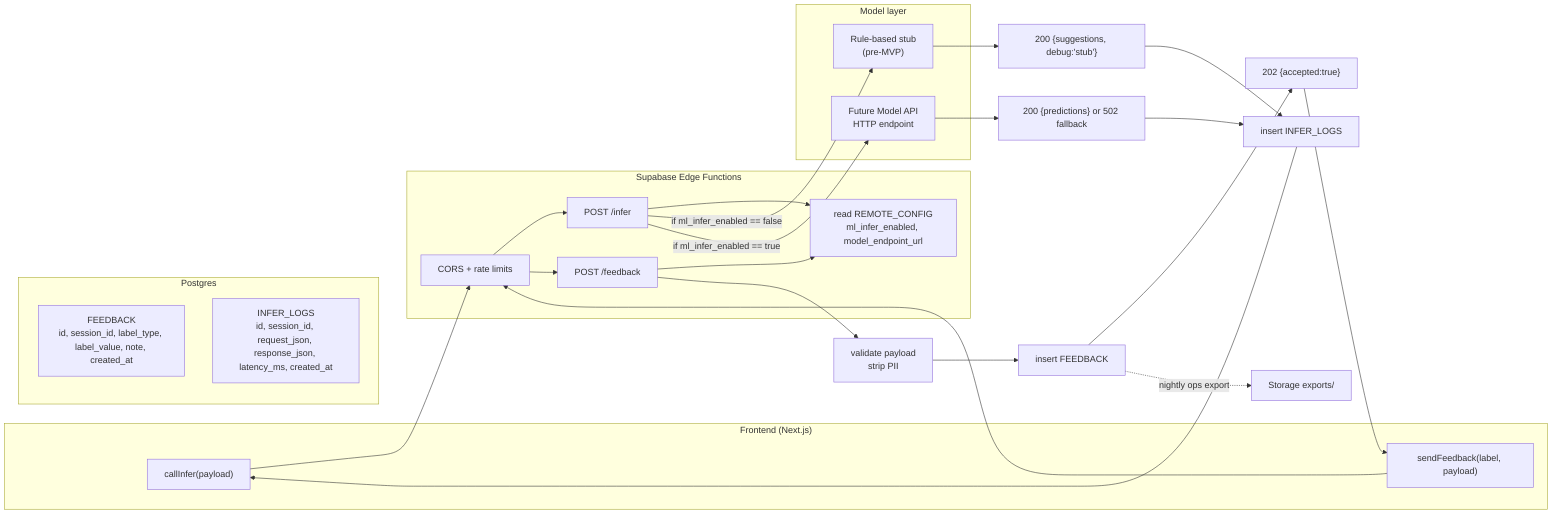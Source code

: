 flowchart LR
  %% ===== ML-READY API (separate view) =====

  subgraph client["Frontend (Next.js)"]
    fe_call_infer["callInfer(payload)"]
    fe_send_feedback["sendFeedback(label, payload)"]
  end

  subgraph edge["Supabase Edge Functions"]
    cors["CORS + rate limits"]
    infer["POST /infer"]
    feedback["POST /feedback"]
    cfg["read REMOTE_CONFIG\nml_infer_enabled, model_endpoint_url"]
  end

  subgraph db["Postgres"]
    tbl_feedback["FEEDBACK\nid, session_id, label_type, label_value, note, created_at"]
    tbl_infer["INFER_LOGS\nid, session_id, request_json, response_json, latency_ms, created_at"]
  end

  subgraph model["Model layer"]
    stub["Rule-based stub\n(pre-MVP)"]
    future["Future Model API\nHTTP endpoint"]
  end

  %% FE -> Edge
  fe_call_infer --> cors --> infer
  fe_send_feedback --> cors --> feedback

  %% Edge reads config
  infer --> cfg
  feedback --> cfg

  %% Infer path
  infer -->|"if ml_infer_enabled == false"| stub
  infer -->|"if ml_infer_enabled == true"| future
  stub --> infer_ok["200 {suggestions, debug:'stub'}"]
  future --> infer_ok2["200 {predictions} or 502 fallback"]

  %% Log and respond
  infer_ok --> log_infer["insert INFER_LOGS"]
  infer_ok2 --> log_infer
  log_infer --> fe_call_infer

  %% Feedback path
  feedback --> validate["validate payload\nstrip PII"]
  validate --> write_fb["insert FEEDBACK"]
  write_fb --> ack["202 {accepted:true}"]
  ack --> fe_send_feedback

  %% Ops export
  write_fb -. "nightly ops export" .-> export["Storage exports/"]